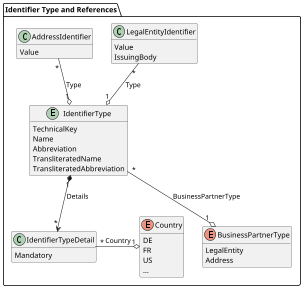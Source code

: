 @startuml identifier-type

skinparam dpi 50

package "Identifier Type and References" {

  class LegalEntityIdentifier {
    Value
    IssuingBody
  }

  class AddressIdentifier{
    Value
  }

  entity IdentifierType {
    TechnicalKey
    Name
    Abbreviation
    TransliteratedName
    TransliteratedAbbreviation
  }

  enum BusinessPartnerType {
    LegalEntity
    Address
  }

  class IdentifierTypeDetail {
    Mandatory
  }

  enum Country {
    DE
    FR
    US
    ...
  }

  IdentifierType "*" -d-o "1" BusinessPartnerType : BusinessPartnerType

  LegalEntityIdentifier "*" -d-o "1" IdentifierType : Type
  AddressIdentifier "*" -d-o "1" IdentifierType : Type

  IdentifierType "1" *-d-> "*" IdentifierTypeDetail : Details
  IdentifierTypeDetail "*" -r-o "1" Country : Country
}

hide methods
@enduml